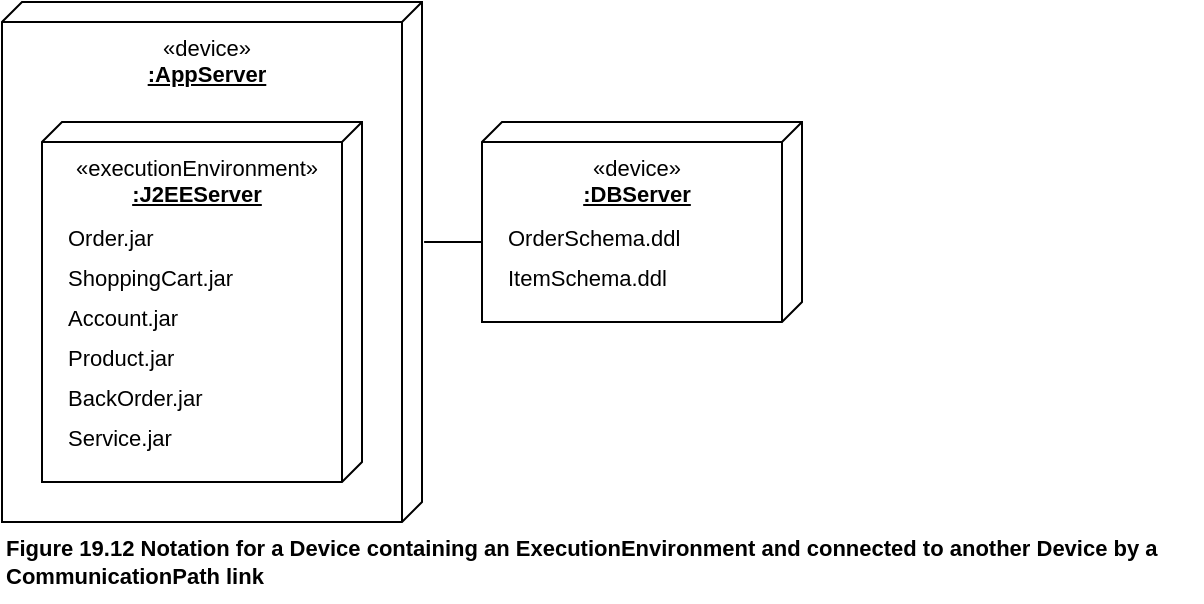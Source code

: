 <mxfile version="21.6.8" type="device" pages="5">
  <diagram name="19.12" id="Vvb6qGBr18lnm9JxMCSs">
    <mxGraphModel dx="880" dy="545" grid="1" gridSize="10" guides="1" tooltips="1" connect="1" arrows="1" fold="1" page="1" pageScale="1" pageWidth="1169" pageHeight="827" math="0" shadow="0">
      <root>
        <mxCell id="0" />
        <mxCell id="1" parent="0" />
        <mxCell id="LlOefiN-YPEPABoiedtt-1" value="«device»&lt;br&gt;&lt;u style=&quot;font-weight: bold;&quot;&gt;:AppServer&lt;/u&gt;" style="verticalAlign=top;align=center;shape=cube;size=10;direction=south;fontStyle=0;html=1;boundedLbl=1;spacingLeft=5;whiteSpace=wrap;fontFamily=Helvetica;fontSize=11;fontColor=default;" vertex="1" parent="1">
          <mxGeometry width="210" height="260" as="geometry" />
        </mxCell>
        <mxCell id="LlOefiN-YPEPABoiedtt-7" value="&lt;div&gt;&lt;b&gt;Figure 19.12 Notation for a Device containing an ExecutionEnvironment and connected to another Device by a&lt;/b&gt;&lt;/div&gt;&lt;div&gt;&lt;b&gt;CommunicationPath link&lt;/b&gt;&lt;/div&gt;" style="text;html=1;align=left;verticalAlign=middle;resizable=0;points=[];autosize=1;strokeColor=none;fillColor=none;fontSize=11;fontFamily=Helvetica;fontColor=default;" vertex="1" parent="1">
          <mxGeometry y="260" width="600" height="40" as="geometry" />
        </mxCell>
        <mxCell id="MDJ7FytXWFXH8Q4t_HQM-1" value="" style="group" vertex="1" connectable="0" parent="1">
          <mxGeometry x="20" y="60" width="160" height="180" as="geometry" />
        </mxCell>
        <mxCell id="MDJ7FytXWFXH8Q4t_HQM-2" value="«executionEnvironment»&lt;br&gt;&lt;u style=&quot;font-weight: bold;&quot;&gt;:J2EEServer&lt;/u&gt;" style="verticalAlign=top;align=center;shape=cube;size=10;direction=south;fontStyle=0;html=1;boundedLbl=1;spacingLeft=5;whiteSpace=wrap;fontFamily=Helvetica;fontSize=11;fontColor=default;" vertex="1" parent="MDJ7FytXWFXH8Q4t_HQM-1">
          <mxGeometry width="160" height="180" as="geometry" />
        </mxCell>
        <mxCell id="MDJ7FytXWFXH8Q4t_HQM-3" value="Order.jar" style="fontStyle=0;dashed=1;html=1;whiteSpace=wrap;fontFamily=Helvetica;fontSize=11;fontColor=default;strokeColor=none;fillColor=none;align=left;spacingLeft=11;" vertex="1" parent="MDJ7FytXWFXH8Q4t_HQM-1">
          <mxGeometry y="48" width="150" height="20" as="geometry" />
        </mxCell>
        <mxCell id="MDJ7FytXWFXH8Q4t_HQM-4" value="ShoppingCart.jar" style="fontStyle=0;dashed=1;html=1;whiteSpace=wrap;fontFamily=Helvetica;fontSize=11;fontColor=default;strokeColor=none;fillColor=none;align=left;spacingLeft=11;" vertex="1" parent="MDJ7FytXWFXH8Q4t_HQM-1">
          <mxGeometry y="68" width="150" height="20" as="geometry" />
        </mxCell>
        <mxCell id="MDJ7FytXWFXH8Q4t_HQM-5" value="Account.jar" style="fontStyle=0;dashed=1;html=1;whiteSpace=wrap;fontFamily=Helvetica;fontSize=11;fontColor=default;strokeColor=none;fillColor=none;align=left;spacingLeft=11;" vertex="1" parent="MDJ7FytXWFXH8Q4t_HQM-1">
          <mxGeometry y="88" width="150" height="20" as="geometry" />
        </mxCell>
        <mxCell id="MDJ7FytXWFXH8Q4t_HQM-6" value="Product.jar" style="fontStyle=0;dashed=1;html=1;whiteSpace=wrap;fontFamily=Helvetica;fontSize=11;fontColor=default;strokeColor=none;fillColor=none;align=left;spacingLeft=11;" vertex="1" parent="MDJ7FytXWFXH8Q4t_HQM-1">
          <mxGeometry y="108" width="150" height="20" as="geometry" />
        </mxCell>
        <mxCell id="MDJ7FytXWFXH8Q4t_HQM-7" value="BackOrder.jar" style="fontStyle=0;dashed=1;html=1;whiteSpace=wrap;fontFamily=Helvetica;fontSize=11;fontColor=default;strokeColor=none;fillColor=none;align=left;spacingLeft=11;" vertex="1" parent="MDJ7FytXWFXH8Q4t_HQM-1">
          <mxGeometry y="128" width="150" height="20" as="geometry" />
        </mxCell>
        <mxCell id="MDJ7FytXWFXH8Q4t_HQM-8" value="Service.jar" style="fontStyle=0;dashed=1;html=1;whiteSpace=wrap;fontFamily=Helvetica;fontSize=11;fontColor=default;strokeColor=none;fillColor=none;align=left;spacingLeft=11;" vertex="1" parent="MDJ7FytXWFXH8Q4t_HQM-1">
          <mxGeometry y="148" width="150" height="20" as="geometry" />
        </mxCell>
        <mxCell id="MDJ7FytXWFXH8Q4t_HQM-17" style="edgeStyle=none;shape=connector;rounded=0;orthogonalLoop=1;jettySize=auto;html=1;entryX=0.454;entryY=-0.005;entryDx=0;entryDy=0;entryPerimeter=0;labelBackgroundColor=default;strokeColor=default;fontFamily=Helvetica;fontSize=11;fontColor=default;endArrow=none;endFill=0;" edge="1" parent="1">
          <mxGeometry relative="1" as="geometry">
            <mxPoint x="240" y="120.029" as="sourcePoint" />
            <mxPoint x="211.05" y="120.04" as="targetPoint" />
          </mxGeometry>
        </mxCell>
        <mxCell id="MDJ7FytXWFXH8Q4t_HQM-18" value="" style="group" vertex="1" connectable="0" parent="1">
          <mxGeometry x="240" y="60" width="160" height="100" as="geometry" />
        </mxCell>
        <mxCell id="MDJ7FytXWFXH8Q4t_HQM-10" value="«device»&lt;br&gt;&lt;u style=&quot;font-weight: bold;&quot;&gt;:DBServer&lt;/u&gt;" style="verticalAlign=top;align=center;shape=cube;size=10;direction=south;fontStyle=0;html=1;boundedLbl=1;spacingLeft=5;whiteSpace=wrap;fontFamily=Helvetica;fontSize=11;fontColor=default;" vertex="1" parent="MDJ7FytXWFXH8Q4t_HQM-18">
          <mxGeometry width="160" height="100" as="geometry" />
        </mxCell>
        <mxCell id="MDJ7FytXWFXH8Q4t_HQM-11" value="OrderSchema.ddl" style="fontStyle=0;dashed=1;html=1;whiteSpace=wrap;fontFamily=Helvetica;fontSize=11;fontColor=default;strokeColor=none;fillColor=none;align=left;spacingLeft=11;" vertex="1" parent="MDJ7FytXWFXH8Q4t_HQM-18">
          <mxGeometry y="48" width="150" height="20" as="geometry" />
        </mxCell>
        <mxCell id="MDJ7FytXWFXH8Q4t_HQM-12" value="ItemSchema.ddl" style="fontStyle=0;dashed=1;html=1;whiteSpace=wrap;fontFamily=Helvetica;fontSize=11;fontColor=default;strokeColor=none;fillColor=none;align=left;spacingLeft=11;" vertex="1" parent="MDJ7FytXWFXH8Q4t_HQM-18">
          <mxGeometry y="68" width="150" height="20" as="geometry" />
        </mxCell>
      </root>
    </mxGraphModel>
  </diagram>
  <diagram id="qvPrwz6MUXoaGD0GTRY3" name="19.13">
    <mxGraphModel dx="880" dy="545" grid="1" gridSize="10" guides="1" tooltips="1" connect="1" arrows="1" fold="1" page="1" pageScale="1" pageWidth="1169" pageHeight="827" math="0" shadow="0">
      <root>
        <mxCell id="0" />
        <mxCell id="1" parent="0" />
        <mxCell id="B2t1oCQVn_s_cQu0gAfd-8" value="&lt;b&gt;Figure 19.13 Notation for a ExecutionEnvironment&lt;/b&gt;" style="text;html=1;align=left;verticalAlign=middle;resizable=0;points=[];autosize=1;strokeColor=none;fillColor=none;fontSize=11;fontFamily=Helvetica;fontColor=default;" vertex="1" parent="1">
          <mxGeometry x="10" y="190" width="290" height="30" as="geometry" />
        </mxCell>
        <mxCell id="O4Im0Qfhjw_DYKS7QLWn-1" value="" style="group" vertex="1" connectable="0" parent="1">
          <mxGeometry x="10" y="10" width="160" height="180" as="geometry" />
        </mxCell>
        <mxCell id="B2t1oCQVn_s_cQu0gAfd-1" value="«executionEnvironment»&lt;br&gt;&lt;u style=&quot;font-weight: bold;&quot;&gt;:J2EEServer&lt;/u&gt;" style="verticalAlign=top;align=center;shape=cube;size=10;direction=south;fontStyle=0;html=1;boundedLbl=1;spacingLeft=5;whiteSpace=wrap;fontFamily=Helvetica;fontSize=11;fontColor=default;" vertex="1" parent="O4Im0Qfhjw_DYKS7QLWn-1">
          <mxGeometry width="160" height="180" as="geometry" />
        </mxCell>
        <mxCell id="B2t1oCQVn_s_cQu0gAfd-2" value="Order.jar" style="fontStyle=0;dashed=1;html=1;whiteSpace=wrap;fontFamily=Helvetica;fontSize=11;fontColor=default;strokeColor=none;fillColor=none;align=left;spacingLeft=11;" vertex="1" parent="O4Im0Qfhjw_DYKS7QLWn-1">
          <mxGeometry y="48" width="150" height="20" as="geometry" />
        </mxCell>
        <mxCell id="B2t1oCQVn_s_cQu0gAfd-3" value="ShoppingCart.jar" style="fontStyle=0;dashed=1;html=1;whiteSpace=wrap;fontFamily=Helvetica;fontSize=11;fontColor=default;strokeColor=none;fillColor=none;align=left;spacingLeft=11;" vertex="1" parent="O4Im0Qfhjw_DYKS7QLWn-1">
          <mxGeometry y="68" width="150" height="20" as="geometry" />
        </mxCell>
        <mxCell id="B2t1oCQVn_s_cQu0gAfd-4" value="Account.jar" style="fontStyle=0;dashed=1;html=1;whiteSpace=wrap;fontFamily=Helvetica;fontSize=11;fontColor=default;strokeColor=none;fillColor=none;align=left;spacingLeft=11;" vertex="1" parent="O4Im0Qfhjw_DYKS7QLWn-1">
          <mxGeometry y="88" width="150" height="20" as="geometry" />
        </mxCell>
        <mxCell id="B2t1oCQVn_s_cQu0gAfd-5" value="Product.jar" style="fontStyle=0;dashed=1;html=1;whiteSpace=wrap;fontFamily=Helvetica;fontSize=11;fontColor=default;strokeColor=none;fillColor=none;align=left;spacingLeft=11;" vertex="1" parent="O4Im0Qfhjw_DYKS7QLWn-1">
          <mxGeometry y="108" width="150" height="20" as="geometry" />
        </mxCell>
        <mxCell id="B2t1oCQVn_s_cQu0gAfd-6" value="BackOrder.jar" style="fontStyle=0;dashed=1;html=1;whiteSpace=wrap;fontFamily=Helvetica;fontSize=11;fontColor=default;strokeColor=none;fillColor=none;align=left;spacingLeft=11;" vertex="1" parent="O4Im0Qfhjw_DYKS7QLWn-1">
          <mxGeometry y="128" width="150" height="20" as="geometry" />
        </mxCell>
        <mxCell id="B2t1oCQVn_s_cQu0gAfd-7" value="Service.jar" style="fontStyle=0;dashed=1;html=1;whiteSpace=wrap;fontFamily=Helvetica;fontSize=11;fontColor=default;strokeColor=none;fillColor=none;align=left;spacingLeft=11;" vertex="1" parent="O4Im0Qfhjw_DYKS7QLWn-1">
          <mxGeometry y="148" width="150" height="20" as="geometry" />
        </mxCell>
      </root>
    </mxGraphModel>
  </diagram>
  <diagram id="6rGIXE5Vfs0C8mIv40Vm" name="19.14">
    <mxGraphModel dx="880" dy="545" grid="1" gridSize="10" guides="1" tooltips="1" connect="1" arrows="1" fold="1" page="1" pageScale="1" pageWidth="1169" pageHeight="827" math="0" shadow="0">
      <root>
        <mxCell id="0" />
        <mxCell id="1" parent="0" />
        <mxCell id="pYwfPya-6DVcmTmNrxUX-1" value="&lt;u&gt;&lt;b&gt;:AppServer&lt;/b&gt;&lt;/u&gt;" style="verticalAlign=top;align=center;shape=cube;size=10;direction=south;fontStyle=0;html=1;boundedLbl=1;spacingLeft=5;whiteSpace=wrap;fontFamily=Helvetica;fontSize=11;fontColor=default;" vertex="1" parent="1">
          <mxGeometry x="10" y="10" width="110" height="70" as="geometry" />
        </mxCell>
        <mxCell id="pYwfPya-6DVcmTmNrxUX-2" value="&lt;b&gt;Figure 19.14 An instance of a Node&lt;/b&gt;" style="text;html=1;align=left;verticalAlign=middle;resizable=0;points=[];autosize=1;strokeColor=none;fillColor=none;fontSize=11;fontFamily=Helvetica;fontColor=default;" vertex="1" parent="1">
          <mxGeometry y="80" width="210" height="30" as="geometry" />
        </mxCell>
      </root>
    </mxGraphModel>
  </diagram>
  <diagram id="Wp5l5Gstc55um9Z9hkIt" name="19.15">
    <mxGraphModel dx="880" dy="545" grid="1" gridSize="10" guides="1" tooltips="1" connect="1" arrows="1" fold="1" page="1" pageScale="1" pageWidth="1169" pageHeight="827" math="0" shadow="0">
      <root>
        <mxCell id="0" />
        <mxCell id="1" parent="0" />
        <mxCell id="vLuBpLW8euqO2l5fnqQP-2" style="edgeStyle=none;shape=connector;rounded=0;orthogonalLoop=1;jettySize=auto;html=1;labelBackgroundColor=none;strokeColor=default;fontFamily=Helvetica;fontSize=11;fontColor=default;endArrow=open;endFill=0;exitX=0.5;exitY=0;exitDx=0;exitDy=0;startArrow=none;startFill=0;endSize=8;verticalAlign=bottom;dashed=1;" edge="1" parent="1" source="ROFvKnb3Twzra2rvB90P-1" target="HmaX_RuHIKtHNfxMV65z-1">
          <mxGeometry relative="1" as="geometry" />
        </mxCell>
        <mxCell id="vLuBpLW8euqO2l5fnqQP-5" value="«deploy»" style="edgeLabel;html=1;align=center;verticalAlign=middle;resizable=0;points=[];fontSize=11;fontFamily=Helvetica;fontColor=default;labelBackgroundColor=none;" vertex="1" connectable="0" parent="vLuBpLW8euqO2l5fnqQP-2">
          <mxGeometry x="-0.108" y="-2" relative="1" as="geometry">
            <mxPoint x="-34" y="-7" as="offset" />
          </mxGeometry>
        </mxCell>
        <mxCell id="vLuBpLW8euqO2l5fnqQP-8" style="edgeStyle=none;shape=connector;rounded=0;orthogonalLoop=1;jettySize=auto;html=1;labelBackgroundColor=none;strokeColor=default;fontFamily=Helvetica;fontSize=11;fontColor=default;endArrow=open;endFill=0;exitX=0.5;exitY=0;exitDx=0;exitDy=0;verticalAlign=bottom;startArrow=none;startFill=0;endSize=8;dashed=1;" edge="1" parent="1" source="vLuBpLW8euqO2l5fnqQP-6" target="HmaX_RuHIKtHNfxMV65z-1">
          <mxGeometry relative="1" as="geometry" />
        </mxCell>
        <mxCell id="vLuBpLW8euqO2l5fnqQP-9" value="«deploy»" style="edgeLabel;html=1;align=center;verticalAlign=middle;resizable=0;points=[];fontSize=11;fontFamily=Helvetica;fontColor=default;labelBackgroundColor=none;" vertex="1" connectable="0" parent="vLuBpLW8euqO2l5fnqQP-8">
          <mxGeometry x="-0.015" y="-1" relative="1" as="geometry">
            <mxPoint x="43" y="-3" as="offset" />
          </mxGeometry>
        </mxCell>
        <mxCell id="HmaX_RuHIKtHNfxMV65z-1" value="&lt;u&gt;&lt;b&gt;:AppServer&lt;/b&gt;&lt;/u&gt;" style="verticalAlign=top;align=center;shape=cube;size=10;direction=south;fontStyle=0;html=1;boundedLbl=1;spacingLeft=5;whiteSpace=wrap;fontFamily=Helvetica;fontSize=11;fontColor=default;" vertex="1" parent="1">
          <mxGeometry x="110" y="10" width="110" height="50" as="geometry" />
        </mxCell>
        <mxCell id="HmaX_RuHIKtHNfxMV65z-3" style="edgeStyle=none;shape=connector;rounded=0;orthogonalLoop=1;jettySize=auto;html=1;exitX=0;exitY=0;exitDx=30;exitDy=110;exitPerimeter=0;labelBackgroundColor=default;strokeColor=default;fontFamily=Helvetica;fontSize=11;fontColor=default;endArrow=none;endFill=0;" edge="1" parent="1" source="HmaX_RuHIKtHNfxMV65z-2">
          <mxGeometry relative="1" as="geometry">
            <mxPoint x="220" y="40" as="targetPoint" />
          </mxGeometry>
        </mxCell>
        <mxCell id="HmaX_RuHIKtHNfxMV65z-4" value="1" style="edgeLabel;html=1;align=center;verticalAlign=middle;resizable=0;points=[];fontSize=11;fontFamily=Helvetica;fontColor=default;labelBackgroundColor=none;" vertex="1" connectable="0" parent="HmaX_RuHIKtHNfxMV65z-3">
          <mxGeometry x="-0.422" y="1" relative="1" as="geometry">
            <mxPoint x="12" y="-17" as="offset" />
          </mxGeometry>
        </mxCell>
        <mxCell id="HmaX_RuHIKtHNfxMV65z-5" value="*" style="edgeLabel;html=1;align=center;verticalAlign=middle;resizable=0;points=[];fontSize=11;fontFamily=Helvetica;fontColor=default;labelBackgroundColor=none;" vertex="1" connectable="0" parent="HmaX_RuHIKtHNfxMV65z-3">
          <mxGeometry x="0.622" y="2" relative="1" as="geometry">
            <mxPoint x="-7" y="13" as="offset" />
          </mxGeometry>
        </mxCell>
        <mxCell id="HmaX_RuHIKtHNfxMV65z-2" value="&lt;u&gt;&lt;b&gt;:DBServer&lt;/b&gt;&lt;/u&gt;" style="verticalAlign=top;align=center;shape=cube;size=10;direction=south;fontStyle=0;html=1;boundedLbl=1;spacingLeft=5;whiteSpace=wrap;fontFamily=Helvetica;fontSize=11;fontColor=default;" vertex="1" parent="1">
          <mxGeometry x="310" y="10" width="110" height="50" as="geometry" />
        </mxCell>
        <mxCell id="ROFvKnb3Twzra2rvB90P-1" value="&lt;b&gt;Order.jar&lt;/b&gt;" style="html=1;align=center;verticalAlign=middle;dashed=0;whiteSpace=wrap;fontFamily=Helvetica;fontSize=11;fontColor=default;" vertex="1" parent="1">
          <mxGeometry x="10" y="120" width="110" height="40" as="geometry" />
        </mxCell>
        <mxCell id="vLuBpLW8euqO2l5fnqQP-1" value="" style="whiteSpace=wrap;html=1;shape=mxgraph.basic.document;fontFamily=Helvetica;fontSize=11;fontColor=default;" vertex="1" parent="1">
          <mxGeometry x="106" y="124" width="10" height="10" as="geometry" />
        </mxCell>
        <mxCell id="vLuBpLW8euqO2l5fnqQP-6" value="&lt;b&gt;RequestHandler.jar&lt;/b&gt;" style="html=1;align=center;verticalAlign=middle;dashed=0;whiteSpace=wrap;fontFamily=Helvetica;fontSize=11;fontColor=default;" vertex="1" parent="1">
          <mxGeometry x="150" y="120" width="160" height="40" as="geometry" />
        </mxCell>
        <mxCell id="vLuBpLW8euqO2l5fnqQP-7" value="" style="whiteSpace=wrap;html=1;shape=mxgraph.basic.document;fontFamily=Helvetica;fontSize=11;fontColor=default;" vertex="1" parent="1">
          <mxGeometry x="296" y="124" width="10" height="10" as="geometry" />
        </mxCell>
        <mxCell id="vLuBpLW8euqO2l5fnqQP-10" value="&lt;b&gt;Figure 19.15 CommunicationPath between AppServer with deployed Artifacts and a DBServer.&lt;/b&gt;" style="text;html=1;align=left;verticalAlign=middle;resizable=0;points=[];autosize=1;strokeColor=none;fillColor=none;fontSize=11;fontFamily=Helvetica;fontColor=default;" vertex="1" parent="1">
          <mxGeometry x="10" y="160" width="510" height="30" as="geometry" />
        </mxCell>
      </root>
    </mxGraphModel>
  </diagram>
  <diagram id="E_CmmADqDT0wCIJwm4Gi" name="19.16">
    <mxGraphModel dx="880" dy="545" grid="1" gridSize="10" guides="1" tooltips="1" connect="1" arrows="1" fold="1" page="1" pageScale="1" pageWidth="1169" pageHeight="827" math="0" shadow="0">
      <root>
        <mxCell id="0" />
        <mxCell id="1" parent="0" />
        <mxCell id="9J1fYFEh33SXshA7q7P2-1" value="&lt;u&gt;&lt;b&gt;:AppServer1&lt;/b&gt;&lt;/u&gt;" style="verticalAlign=top;align=center;shape=cube;size=10;direction=south;fontStyle=0;html=1;boundedLbl=1;spacingLeft=5;whiteSpace=wrap;fontFamily=Helvetica;fontSize=11;fontColor=default;" vertex="1" parent="1">
          <mxGeometry width="440" height="140" as="geometry" />
        </mxCell>
        <mxCell id="9J1fYFEh33SXshA7q7P2-2" value="" style="edgeStyle=none;shape=connector;rounded=0;orthogonalLoop=1;jettySize=auto;html=1;labelBackgroundColor=none;strokeColor=default;fontFamily=Helvetica;fontSize=11;fontColor=default;endArrow=open;endFill=0;startArrow=none;startFill=0;endSize=8;verticalAlign=bottom;dashed=1;" edge="1" parent="1" source="9J1fYFEh33SXshA7q7P2-3" target="9J1fYFEh33SXshA7q7P2-4">
          <mxGeometry relative="1" as="geometry" />
        </mxCell>
        <mxCell id="9J1fYFEh33SXshA7q7P2-3" value="«artifact»&lt;br&gt;&lt;b&gt;&lt;u&gt;ShoppingCart.jar&lt;/u&gt;&lt;/b&gt;" style="html=1;align=center;verticalAlign=middle;dashed=0;whiteSpace=wrap;fontFamily=Helvetica;fontSize=11;fontColor=default;" vertex="1" parent="1">
          <mxGeometry x="30" y="60" width="110" height="40" as="geometry" />
        </mxCell>
        <mxCell id="9J1fYFEh33SXshA7q7P2-4" value="«artifact»&lt;br&gt;&lt;b&gt;&lt;u&gt;Order.jar&lt;/u&gt;&lt;/b&gt;" style="html=1;align=center;verticalAlign=middle;dashed=0;whiteSpace=wrap;fontFamily=Helvetica;fontSize=11;fontColor=default;" vertex="1" parent="1">
          <mxGeometry x="290" y="60" width="110" height="40" as="geometry" />
        </mxCell>
        <mxCell id="9J1fYFEh33SXshA7q7P2-6" value="" style="whiteSpace=wrap;html=1;shape=mxgraph.basic.document;fontFamily=Helvetica;fontSize=11;fontColor=default;" vertex="1" parent="1">
          <mxGeometry x="126" y="64" width="10" height="10" as="geometry" />
        </mxCell>
        <mxCell id="9J1fYFEh33SXshA7q7P2-7" value="" style="whiteSpace=wrap;html=1;shape=mxgraph.basic.document;fontFamily=Helvetica;fontSize=11;fontColor=default;" vertex="1" parent="1">
          <mxGeometry x="386" y="64" width="10" height="10" as="geometry" />
        </mxCell>
        <mxCell id="9J1fYFEh33SXshA7q7P2-8" value="&lt;b&gt;Figure 19.16 Deployed component Artifacts on a Node.&lt;/b&gt;" style="text;html=1;align=left;verticalAlign=middle;resizable=0;points=[];autosize=1;strokeColor=none;fillColor=none;fontSize=11;fontFamily=Helvetica;fontColor=default;" vertex="1" parent="1">
          <mxGeometry y="140" width="310" height="30" as="geometry" />
        </mxCell>
      </root>
    </mxGraphModel>
  </diagram>
</mxfile>
